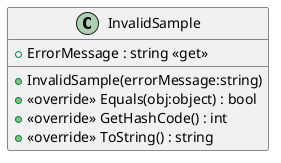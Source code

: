 @startuml
class InvalidSample {
    + InvalidSample(errorMessage:string)
    + ErrorMessage : string <<get>>
    + <<override>> Equals(obj:object) : bool
    + <<override>> GetHashCode() : int
    + <<override>> ToString() : string
}
@enduml
